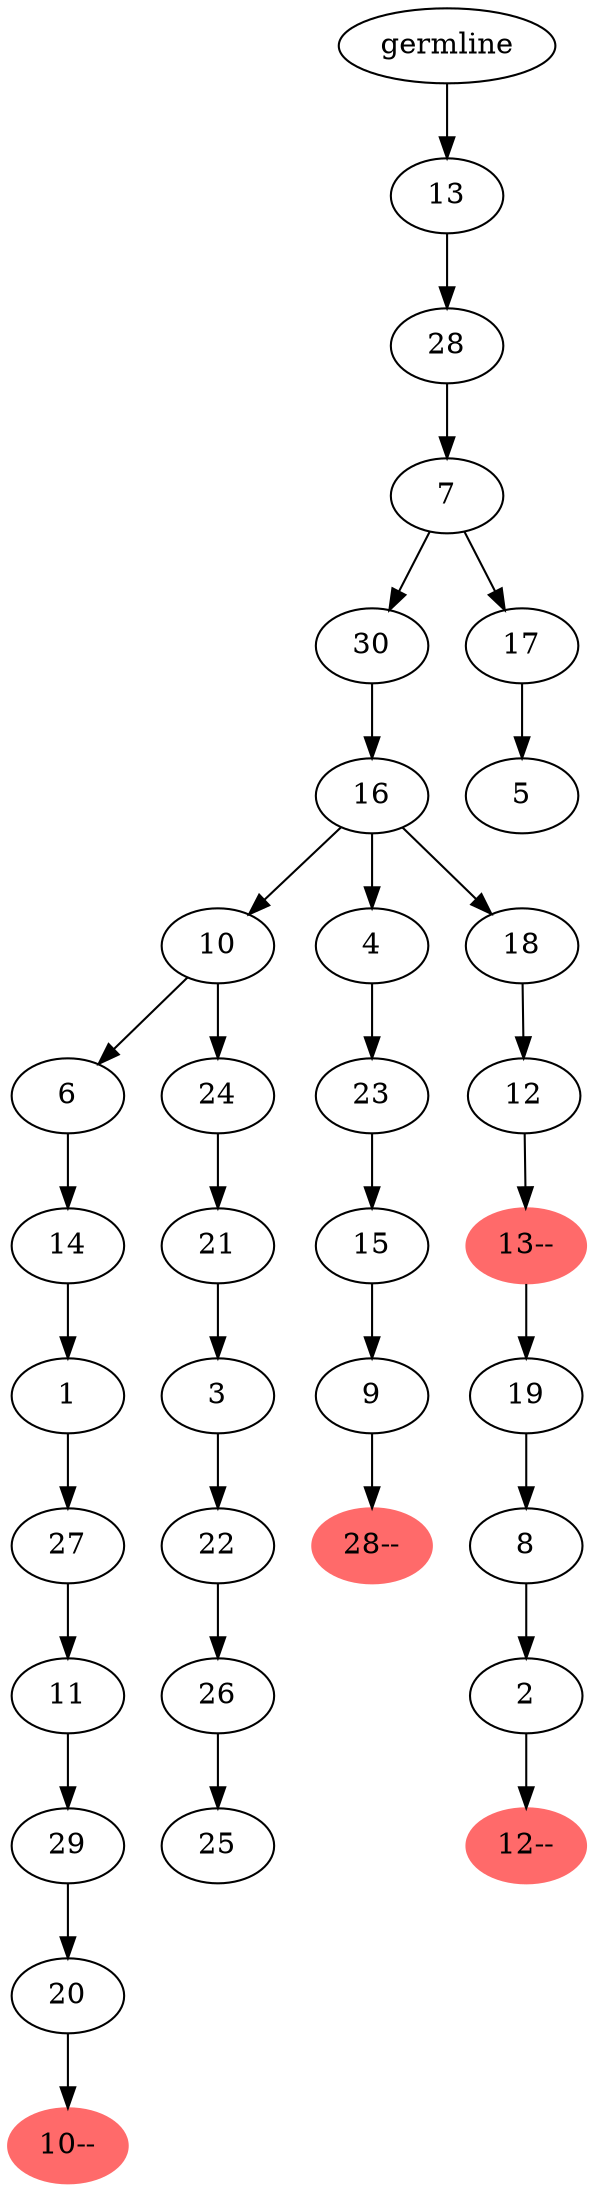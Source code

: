 digraph phylogeny {
	"34" [label="germline"];
	"34" -> "33";
	"33" [label="13"];
	"33" -> "32";
	"32" [label="28"];
	"32" -> "31";
	"31" [label="7"];
	"31" -> "28";
	"28" [label="30"];
	"28" -> "27";
	"27" [label="16"];
	"27" -> "14";
	"14" [label="10"];
	"14" -> "7";
	"7" [label="6"];
	"7" -> "6";
	"6" [label="14"];
	"6" -> "5";
	"5" [label="1"];
	"5" -> "4";
	"4" [label="27"];
	"4" -> "3";
	"3" [label="11"];
	"3" -> "2";
	"2" [label="29"];
	"2" -> "1";
	"1" [label="20"];
	"1" -> "0";
	"0" [color=indianred1, style=filled, label="10--"];
	"14" -> "13";
	"13" [label="24"];
	"13" -> "12";
	"12" [label="21"];
	"12" -> "11";
	"11" [label="3"];
	"11" -> "10";
	"10" [label="22"];
	"10" -> "9";
	"9" [label="26"];
	"9" -> "8";
	"8" [label="25"];
	"27" -> "19";
	"19" [label="4"];
	"19" -> "18";
	"18" [label="23"];
	"18" -> "17";
	"17" [label="15"];
	"17" -> "16";
	"16" [label="9"];
	"16" -> "15";
	"15" [color=indianred1, style=filled, label="28--"];
	"27" -> "26";
	"26" [label="18"];
	"26" -> "25";
	"25" [label="12"];
	"25" -> "24";
	"24" [color=indianred1, style=filled, label="13--"];
	"24" -> "23";
	"23" [label="19"];
	"23" -> "22";
	"22" [label="8"];
	"22" -> "21";
	"21" [label="2"];
	"21" -> "20";
	"20" [color=indianred1, style=filled, label="12--"];
	"31" -> "30";
	"30" [label="17"];
	"30" -> "29";
	"29" [label="5"];
}
